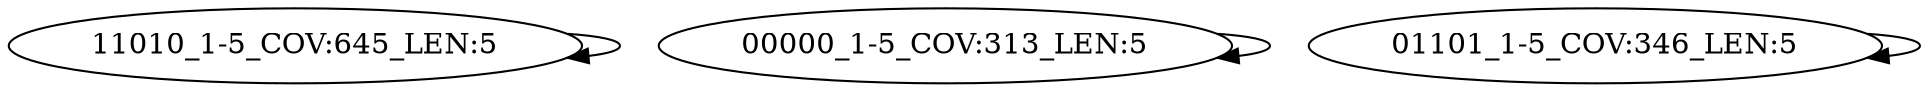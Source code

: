 digraph G {
    "11010_1-5_COV:645_LEN:5" -> "11010_1-5_COV:645_LEN:5";
    "00000_1-5_COV:313_LEN:5" -> "00000_1-5_COV:313_LEN:5";
    "01101_1-5_COV:346_LEN:5" -> "01101_1-5_COV:346_LEN:5";
}
